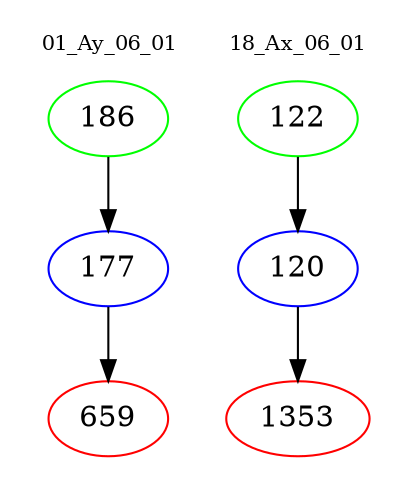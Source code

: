 digraph{
subgraph cluster_0 {
color = white
label = "01_Ay_06_01";
fontsize=10;
T0_186 [label="186", color="green"]
T0_186 -> T0_177 [color="black"]
T0_177 [label="177", color="blue"]
T0_177 -> T0_659 [color="black"]
T0_659 [label="659", color="red"]
}
subgraph cluster_1 {
color = white
label = "18_Ax_06_01";
fontsize=10;
T1_122 [label="122", color="green"]
T1_122 -> T1_120 [color="black"]
T1_120 [label="120", color="blue"]
T1_120 -> T1_1353 [color="black"]
T1_1353 [label="1353", color="red"]
}
}
